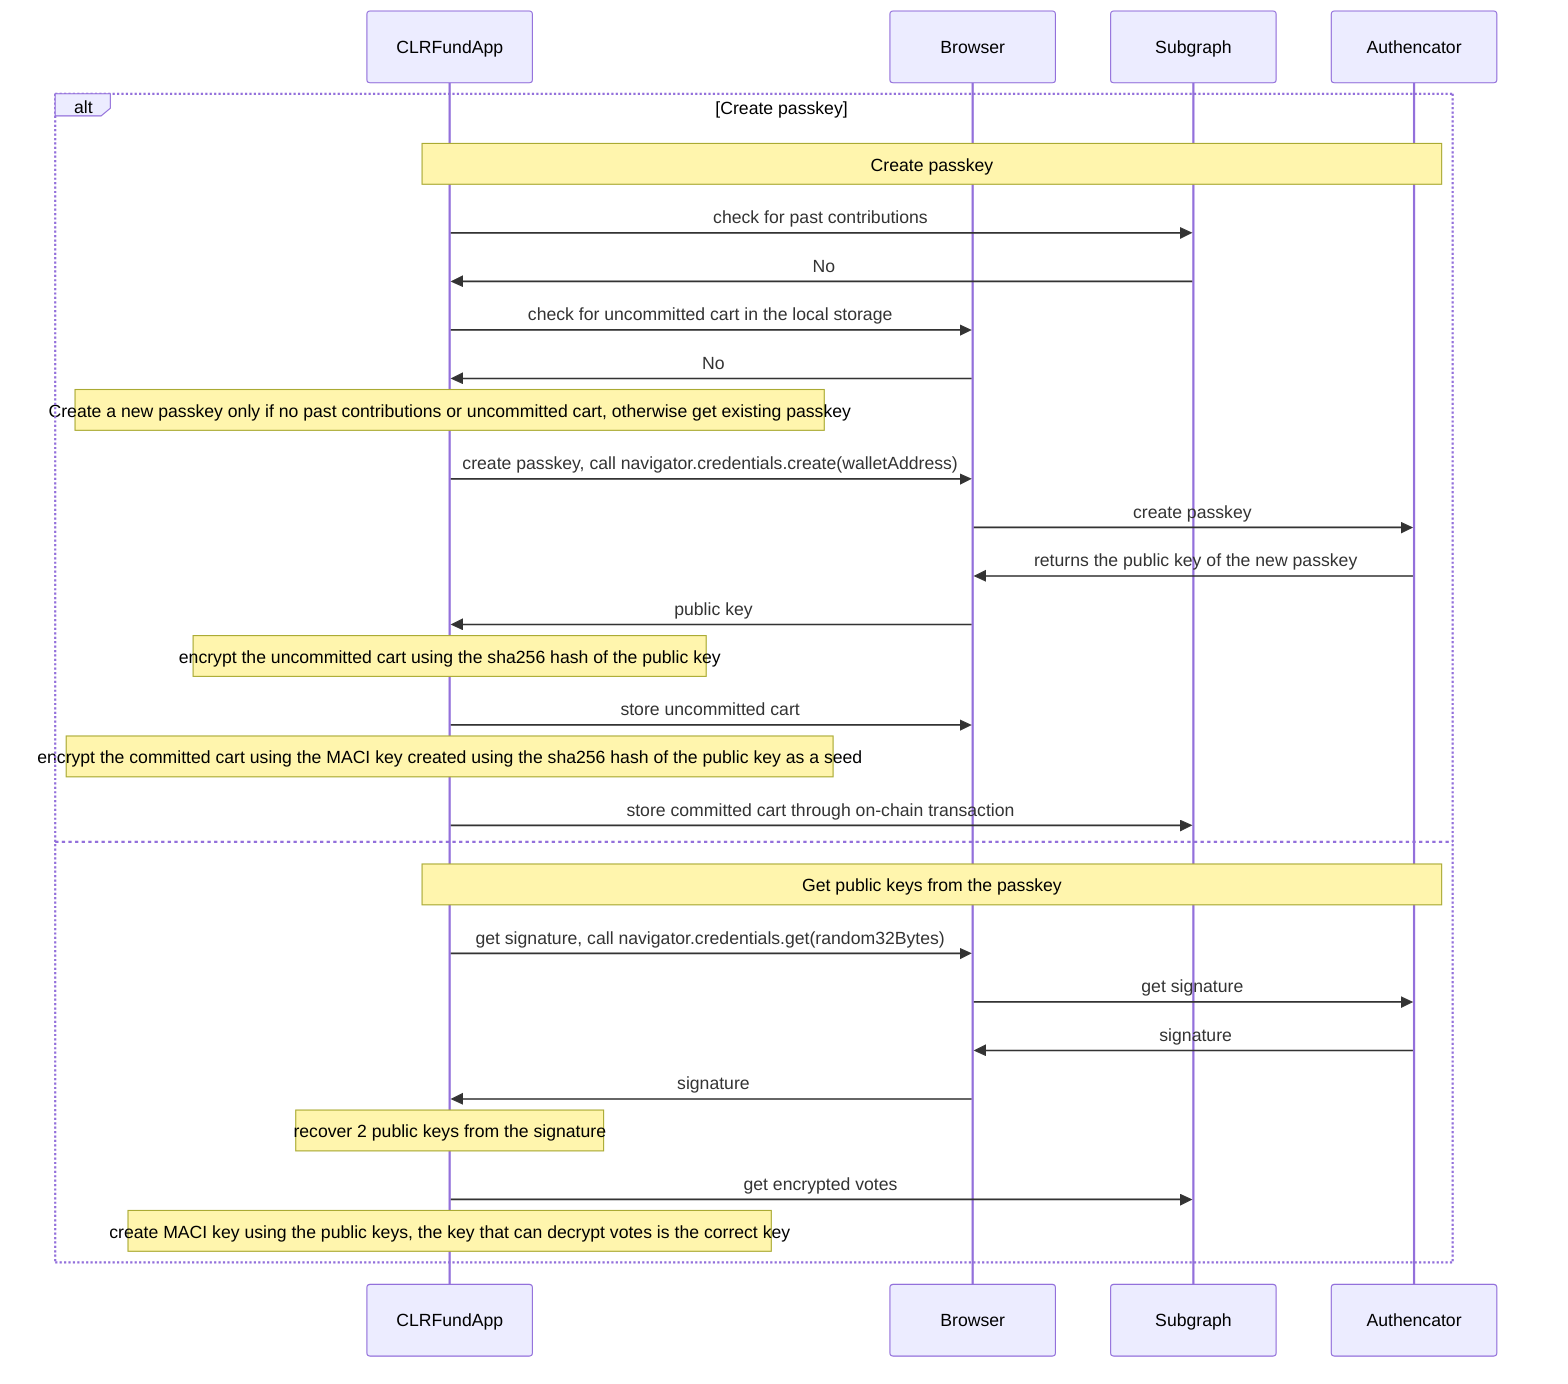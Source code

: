 %% To render this diagram, paste the code into the live editor https://mermaid-js.github.io/mermaid-live-editor/ or use Mermaid CLI

sequenceDiagram
    participant CLRFundApp
    participant Browser
    participant Subgraph
    participant Authencator
 
    alt Create passkey
        Note over CLRFundApp, Authencator: Create passkey
        CLRFundApp ->> Subgraph: check for past contributions
        Subgraph ->> CLRFundApp: No
        CLRFundApp ->> Browser: check for uncommitted cart in the local storage
        Browser ->> CLRFundApp: No
        Note over CLRFundApp: Create a new passkey only if no past contributions or uncommitted cart, otherwise get existing passkey
        CLRFundApp ->> Browser: create passkey, call navigator.credentials.create(walletAddress)
        Browser ->> Authencator: create passkey
        Authencator ->> Browser: returns the public key of the new passkey
        Browser ->> CLRFundApp: public key
        Note over CLRFundApp: encrypt the uncommitted cart using the sha256 hash of the public key
        CLRFundApp ->> Browser:  store uncommitted cart
        Note over CLRFundApp: encrypt the committed cart using the MACI key created using the sha256 hash of the public key as a seed
        CLRFundApp ->> Subgraph: store committed cart through on-chain transaction

    else
        Note over CLRFundApp, Authencator: Get public keys from the passkey
        CLRFundApp ->> Browser: get signature, call navigator.credentials.get(random32Bytes)
        Browser ->> Authencator: get signature
        Authencator ->> Browser: signature
        Browser ->> CLRFundApp: signature
        Note over CLRFundApp: recover 2 public keys from the signature
        CLRFundApp ->> Subgraph: get encrypted votes
        Note over CLRFundApp: create MACI key using the public keys, the key that can decrypt votes is the correct key
    end
